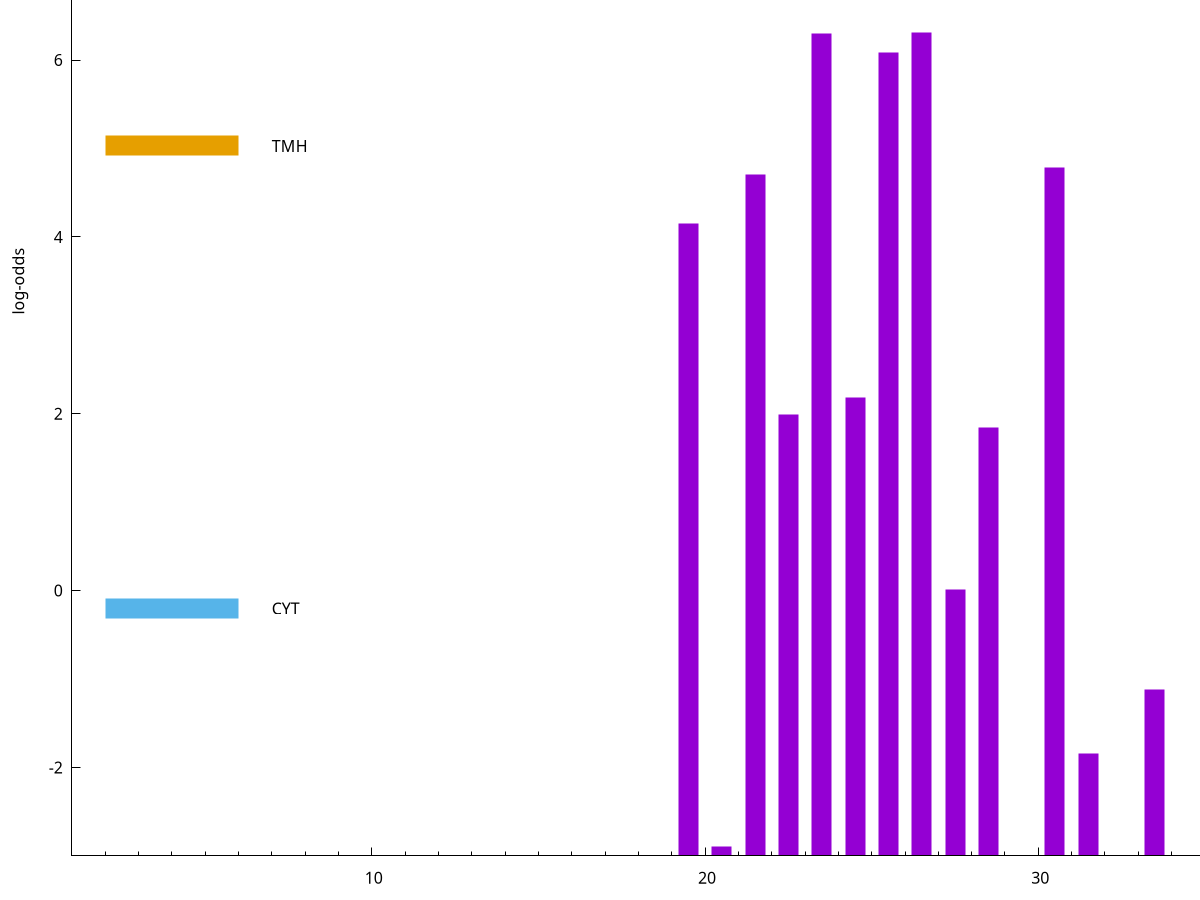set title "LipoP predictions for SRR4017929.gff"
set size 2., 1.4
set xrange [1:70] 
set mxtics 10
set yrange [-3:10]
set y2range [0:13]
set ylabel "log-odds"
set term postscript eps color solid "Helvetica" 30
set output "SRR4017929.gff35.eps"
set arrow from 2,8.28427 to 6,8.28427 nohead lt 1 lw 20
set label "SpI" at 7,8.28427
set arrow from 2,5.02799 to 6,5.02799 nohead lt 4 lw 20
set label "TMH" at 7,5.02799
set arrow from 2,-0.200913 to 6,-0.200913 nohead lt 3 lw 20
set label "CYT" at 7,-0.200913
set arrow from 2,8.28427 to 6,8.28427 nohead lt 1 lw 20
set label "SpI" at 7,8.28427
# NOTE: The scores below are the log-odds scores with the threshold
# NOTE: subtracted (a hack to make gnuplot make the histogram all
# NOTE: look nice).
plot "-" axes x1y2 title "" with impulses lt 1 lw 20
26.500000 9.316520
23.500000 9.302600
25.500000 9.081970
30.500000 7.779540
21.500000 7.699910
19.500000 7.151930
24.500000 5.184400
22.500000 4.990980
28.500000 4.849580
27.500000 3.015770
33.500000 1.881660
31.500000 1.159940
20.500000 0.106580
e
exit
